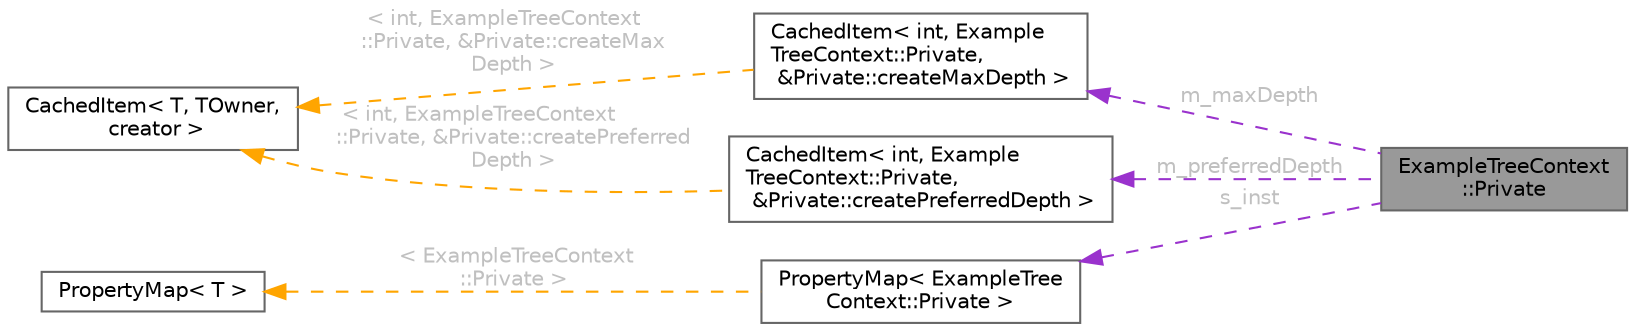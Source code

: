 digraph "ExampleTreeContext::Private"
{
 // INTERACTIVE_SVG=YES
 // LATEX_PDF_SIZE
  bgcolor="transparent";
  edge [fontname=Helvetica,fontsize=10,labelfontname=Helvetica,labelfontsize=10];
  node [fontname=Helvetica,fontsize=10,shape=box,height=0.2,width=0.4];
  rankdir="LR";
  Node1 [label="ExampleTreeContext\l::Private",height=0.2,width=0.4,color="gray40", fillcolor="grey60", style="filled", fontcolor="black",tooltip=" "];
  Node2 -> Node1 [dir="back",color="darkorchid3",style="dashed",label=" m_maxDepth",fontcolor="grey" ];
  Node2 [label="CachedItem\< int, Example\lTreeContext::Private,\l &Private::createMaxDepth \>",height=0.2,width=0.4,color="gray40", fillcolor="white", style="filled",URL="$d7/dc1/class_cached_item.html",tooltip=" "];
  Node3 -> Node2 [dir="back",color="orange",style="dashed",label=" \< int, ExampleTreeContext\l::Private, &Private::createMax\lDepth \>",fontcolor="grey" ];
  Node3 [label="CachedItem\< T, TOwner,\l creator \>",height=0.2,width=0.4,color="gray40", fillcolor="white", style="filled",URL="$d7/dc1/class_cached_item.html",tooltip="Wrapper for data that needs to be cached."];
  Node4 -> Node1 [dir="back",color="darkorchid3",style="dashed",label=" m_preferredDepth",fontcolor="grey" ];
  Node4 [label="CachedItem\< int, Example\lTreeContext::Private,\l &Private::createPreferredDepth \>",height=0.2,width=0.4,color="gray40", fillcolor="white", style="filled",URL="$d7/dc1/class_cached_item.html",tooltip=" "];
  Node3 -> Node4 [dir="back",color="orange",style="dashed",label=" \< int, ExampleTreeContext\l::Private, &Private::createPreferred\lDepth \>",fontcolor="grey" ];
  Node5 -> Node1 [dir="back",color="darkorchid3",style="dashed",label=" s_inst",fontcolor="grey" ];
  Node5 [label="PropertyMap\< ExampleTree\lContext::Private \>",height=0.2,width=0.4,color="gray40", fillcolor="white", style="filled",URL="$d5/dbf/class_property_map.html",tooltip=" "];
  Node6 -> Node5 [dir="back",color="orange",style="dashed",label=" \< ExampleTreeContext\l::Private \>",fontcolor="grey" ];
  Node6 [label="PropertyMap\< T \>",height=0.2,width=0.4,color="gray40", fillcolor="white", style="filled",URL="$d5/dbf/class_property_map.html",tooltip="Class representing a mapping of properties and the corresponding getter function."];
}
